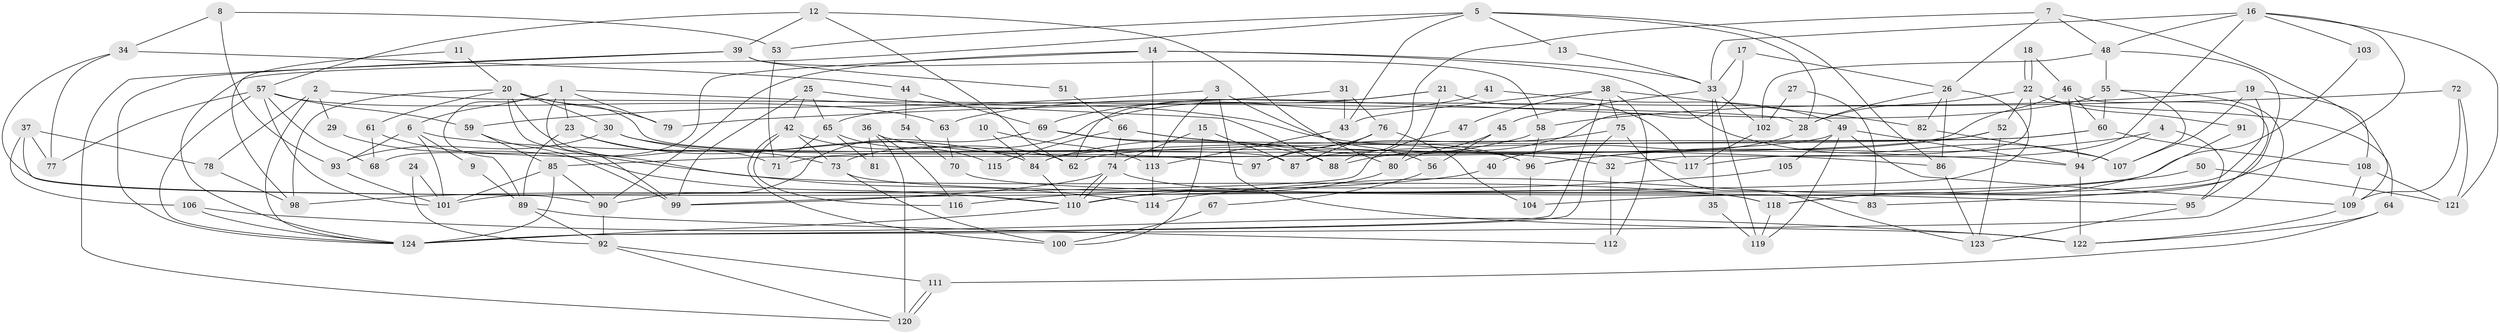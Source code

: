 // coarse degree distribution, {8: 0.046511627906976744, 4: 0.26744186046511625, 6: 0.12790697674418605, 9: 0.03488372093023256, 5: 0.09302325581395349, 7: 0.09302325581395349, 3: 0.1744186046511628, 2: 0.12790697674418605, 11: 0.011627906976744186, 13: 0.011627906976744186, 10: 0.011627906976744186}
// Generated by graph-tools (version 1.1) at 2025/52/02/27/25 19:52:07]
// undirected, 124 vertices, 248 edges
graph export_dot {
graph [start="1"]
  node [color=gray90,style=filled];
  1;
  2;
  3;
  4;
  5;
  6;
  7;
  8;
  9;
  10;
  11;
  12;
  13;
  14;
  15;
  16;
  17;
  18;
  19;
  20;
  21;
  22;
  23;
  24;
  25;
  26;
  27;
  28;
  29;
  30;
  31;
  32;
  33;
  34;
  35;
  36;
  37;
  38;
  39;
  40;
  41;
  42;
  43;
  44;
  45;
  46;
  47;
  48;
  49;
  50;
  51;
  52;
  53;
  54;
  55;
  56;
  57;
  58;
  59;
  60;
  61;
  62;
  63;
  64;
  65;
  66;
  67;
  68;
  69;
  70;
  71;
  72;
  73;
  74;
  75;
  76;
  77;
  78;
  79;
  80;
  81;
  82;
  83;
  84;
  85;
  86;
  87;
  88;
  89;
  90;
  91;
  92;
  93;
  94;
  95;
  96;
  97;
  98;
  99;
  100;
  101;
  102;
  103;
  104;
  105;
  106;
  107;
  108;
  109;
  110;
  111;
  112;
  113;
  114;
  115;
  116;
  117;
  118;
  119;
  120;
  121;
  122;
  123;
  124;
  1 -- 99;
  1 -- 23;
  1 -- 6;
  1 -- 79;
  1 -- 88;
  1 -- 89;
  2 -- 124;
  2 -- 28;
  2 -- 29;
  2 -- 78;
  3 -- 113;
  3 -- 59;
  3 -- 56;
  3 -- 122;
  4 -- 96;
  4 -- 94;
  4 -- 95;
  5 -- 28;
  5 -- 124;
  5 -- 13;
  5 -- 43;
  5 -- 53;
  5 -- 86;
  6 -- 93;
  6 -- 9;
  6 -- 32;
  6 -- 101;
  7 -- 88;
  7 -- 26;
  7 -- 48;
  7 -- 109;
  8 -- 53;
  8 -- 34;
  8 -- 93;
  9 -- 89;
  10 -- 84;
  10 -- 113;
  11 -- 20;
  11 -- 98;
  12 -- 80;
  12 -- 62;
  12 -- 39;
  12 -- 57;
  13 -- 33;
  14 -- 90;
  14 -- 33;
  14 -- 68;
  14 -- 107;
  14 -- 113;
  15 -- 74;
  15 -- 87;
  15 -- 100;
  16 -- 118;
  16 -- 48;
  16 -- 33;
  16 -- 103;
  16 -- 117;
  16 -- 121;
  17 -- 26;
  17 -- 88;
  17 -- 33;
  18 -- 46;
  18 -- 22;
  18 -- 22;
  19 -- 108;
  19 -- 107;
  19 -- 58;
  19 -- 104;
  20 -- 79;
  20 -- 30;
  20 -- 61;
  20 -- 71;
  20 -- 87;
  20 -- 98;
  20 -- 114;
  21 -- 69;
  21 -- 117;
  21 -- 62;
  21 -- 80;
  22 -- 64;
  22 -- 28;
  22 -- 32;
  22 -- 52;
  22 -- 91;
  23 -- 84;
  23 -- 89;
  23 -- 73;
  24 -- 92;
  24 -- 101;
  25 -- 65;
  25 -- 42;
  25 -- 96;
  25 -- 99;
  26 -- 99;
  26 -- 86;
  26 -- 28;
  26 -- 82;
  27 -- 102;
  27 -- 83;
  28 -- 40;
  29 -- 110;
  30 -- 97;
  30 -- 93;
  30 -- 84;
  31 -- 76;
  31 -- 43;
  31 -- 65;
  32 -- 112;
  33 -- 35;
  33 -- 45;
  33 -- 102;
  33 -- 119;
  34 -- 77;
  34 -- 110;
  34 -- 44;
  35 -- 119;
  36 -- 120;
  36 -- 117;
  36 -- 81;
  36 -- 116;
  37 -- 106;
  37 -- 90;
  37 -- 77;
  37 -- 78;
  38 -- 124;
  38 -- 75;
  38 -- 43;
  38 -- 47;
  38 -- 82;
  38 -- 112;
  39 -- 58;
  39 -- 51;
  39 -- 120;
  39 -- 124;
  40 -- 98;
  41 -- 49;
  41 -- 73;
  42 -- 100;
  42 -- 62;
  42 -- 73;
  42 -- 116;
  43 -- 113;
  44 -- 69;
  44 -- 54;
  45 -- 80;
  45 -- 56;
  46 -- 95;
  46 -- 60;
  46 -- 71;
  46 -- 94;
  47 -- 101;
  48 -- 55;
  48 -- 83;
  48 -- 102;
  49 -- 94;
  49 -- 85;
  49 -- 105;
  49 -- 109;
  49 -- 119;
  50 -- 121;
  50 -- 114;
  51 -- 66;
  52 -- 96;
  52 -- 62;
  52 -- 123;
  53 -- 71;
  54 -- 70;
  55 -- 124;
  55 -- 107;
  55 -- 60;
  55 -- 63;
  56 -- 67;
  57 -- 124;
  57 -- 59;
  57 -- 63;
  57 -- 68;
  57 -- 77;
  57 -- 101;
  58 -- 84;
  58 -- 96;
  59 -- 99;
  59 -- 85;
  60 -- 84;
  60 -- 87;
  60 -- 108;
  61 -- 68;
  61 -- 118;
  63 -- 70;
  64 -- 111;
  64 -- 122;
  65 -- 71;
  65 -- 81;
  65 -- 115;
  66 -- 94;
  66 -- 74;
  66 -- 86;
  66 -- 115;
  67 -- 100;
  69 -- 90;
  69 -- 96;
  69 -- 88;
  70 -- 95;
  72 -- 109;
  72 -- 121;
  72 -- 79;
  73 -- 83;
  73 -- 100;
  74 -- 110;
  74 -- 110;
  74 -- 118;
  74 -- 99;
  75 -- 123;
  75 -- 124;
  75 -- 97;
  76 -- 87;
  76 -- 104;
  76 -- 97;
  78 -- 98;
  80 -- 110;
  82 -- 107;
  84 -- 110;
  85 -- 101;
  85 -- 90;
  85 -- 124;
  86 -- 123;
  89 -- 112;
  89 -- 92;
  90 -- 92;
  91 -- 118;
  92 -- 120;
  92 -- 111;
  93 -- 101;
  94 -- 122;
  95 -- 123;
  96 -- 104;
  102 -- 117;
  103 -- 110;
  105 -- 116;
  106 -- 124;
  106 -- 122;
  108 -- 109;
  108 -- 121;
  109 -- 122;
  110 -- 124;
  111 -- 120;
  111 -- 120;
  113 -- 114;
  118 -- 119;
}

